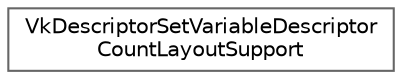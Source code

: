 digraph "类继承关系图"
{
 // LATEX_PDF_SIZE
  bgcolor="transparent";
  edge [fontname=Helvetica,fontsize=10,labelfontname=Helvetica,labelfontsize=10];
  node [fontname=Helvetica,fontsize=10,shape=box,height=0.2,width=0.4];
  rankdir="LR";
  Node0 [id="Node000000",label="VkDescriptorSetVariableDescriptor\lCountLayoutSupport",height=0.2,width=0.4,color="grey40", fillcolor="white", style="filled",URL="$struct_vk_descriptor_set_variable_descriptor_count_layout_support.html",tooltip=" "];
}
